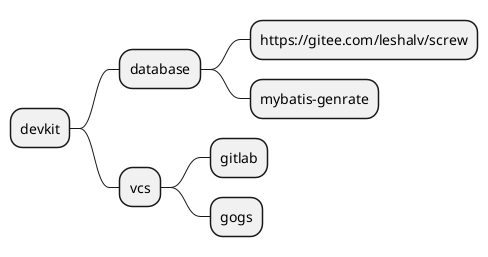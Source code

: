 @startmindmap
* devkit
** database
*** https://gitee.com/leshalv/screw
*** mybatis-genrate
** vcs
*** gitlab
*** gogs

@endmindmap